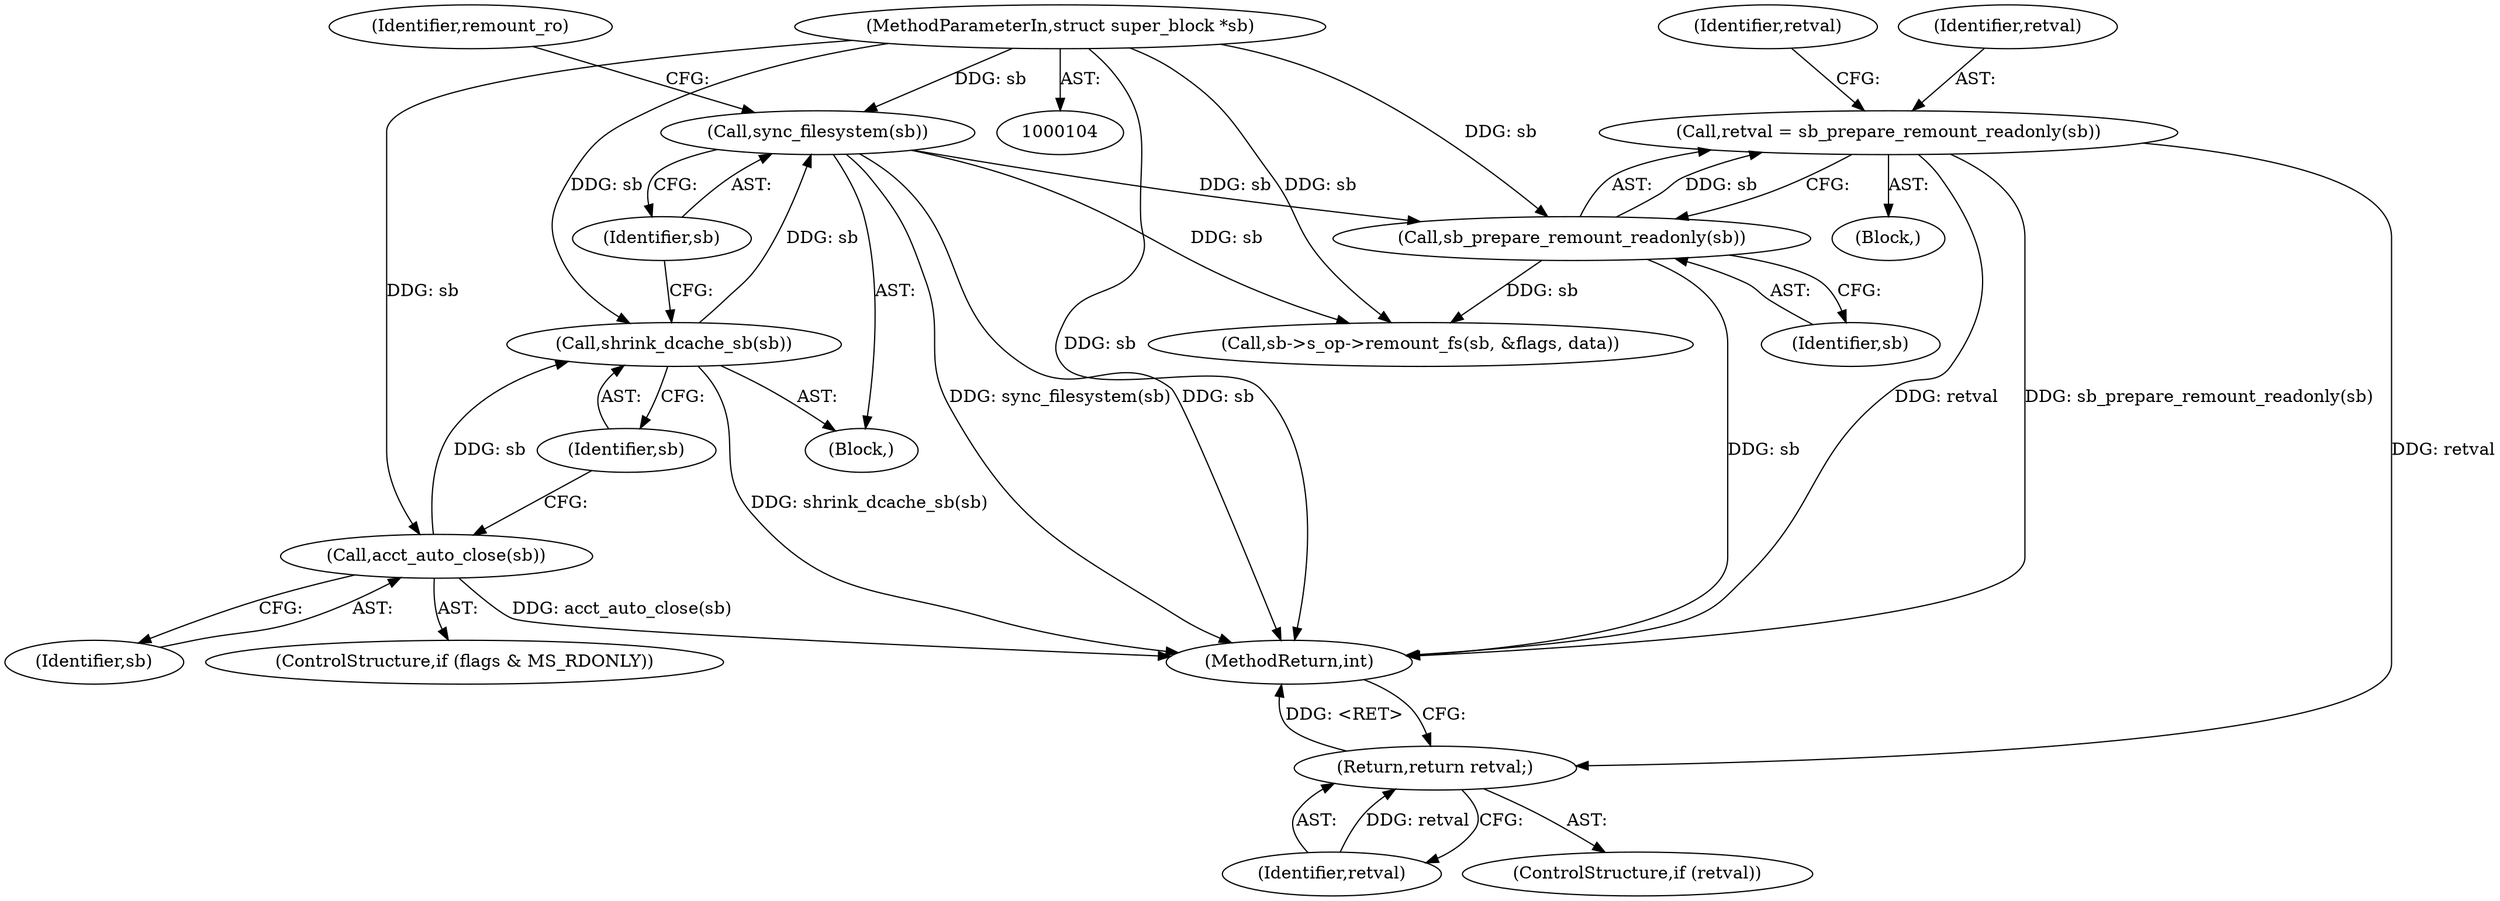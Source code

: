 digraph "0_linux_eee5cc2702929fd41cce28058dc6d6717f723f87_12@API" {
"1000172" [label="(Call,retval = sb_prepare_remount_readonly(sb))"];
"1000174" [label="(Call,sb_prepare_remount_readonly(sb))"];
"1000144" [label="(Call,sync_filesystem(sb))"];
"1000142" [label="(Call,shrink_dcache_sb(sb))"];
"1000140" [label="(Call,acct_auto_close(sb))"];
"1000105" [label="(MethodParameterIn,struct super_block *sb)"];
"1000178" [label="(Return,return retval;)"];
"1000177" [label="(Identifier,retval)"];
"1000142" [label="(Call,shrink_dcache_sb(sb))"];
"1000178" [label="(Return,return retval;)"];
"1000174" [label="(Call,sb_prepare_remount_readonly(sb))"];
"1000147" [label="(Identifier,remount_ro)"];
"1000189" [label="(Call,sb->s_op->remount_fs(sb, &flags, data))"];
"1000172" [label="(Call,retval = sb_prepare_remount_readonly(sb))"];
"1000175" [label="(Identifier,sb)"];
"1000179" [label="(Identifier,retval)"];
"1000109" [label="(Block,)"];
"1000141" [label="(Identifier,sb)"];
"1000176" [label="(ControlStructure,if (retval))"];
"1000140" [label="(Call,acct_auto_close(sb))"];
"1000145" [label="(Identifier,sb)"];
"1000105" [label="(MethodParameterIn,struct super_block *sb)"];
"1000249" [label="(MethodReturn,int)"];
"1000136" [label="(ControlStructure,if (flags & MS_RDONLY))"];
"1000143" [label="(Identifier,sb)"];
"1000144" [label="(Call,sync_filesystem(sb))"];
"1000173" [label="(Identifier,retval)"];
"1000171" [label="(Block,)"];
"1000172" -> "1000171"  [label="AST: "];
"1000172" -> "1000174"  [label="CFG: "];
"1000173" -> "1000172"  [label="AST: "];
"1000174" -> "1000172"  [label="AST: "];
"1000177" -> "1000172"  [label="CFG: "];
"1000172" -> "1000249"  [label="DDG: retval"];
"1000172" -> "1000249"  [label="DDG: sb_prepare_remount_readonly(sb)"];
"1000174" -> "1000172"  [label="DDG: sb"];
"1000172" -> "1000178"  [label="DDG: retval"];
"1000174" -> "1000175"  [label="CFG: "];
"1000175" -> "1000174"  [label="AST: "];
"1000174" -> "1000249"  [label="DDG: sb"];
"1000144" -> "1000174"  [label="DDG: sb"];
"1000105" -> "1000174"  [label="DDG: sb"];
"1000174" -> "1000189"  [label="DDG: sb"];
"1000144" -> "1000109"  [label="AST: "];
"1000144" -> "1000145"  [label="CFG: "];
"1000145" -> "1000144"  [label="AST: "];
"1000147" -> "1000144"  [label="CFG: "];
"1000144" -> "1000249"  [label="DDG: sync_filesystem(sb)"];
"1000144" -> "1000249"  [label="DDG: sb"];
"1000142" -> "1000144"  [label="DDG: sb"];
"1000105" -> "1000144"  [label="DDG: sb"];
"1000144" -> "1000189"  [label="DDG: sb"];
"1000142" -> "1000109"  [label="AST: "];
"1000142" -> "1000143"  [label="CFG: "];
"1000143" -> "1000142"  [label="AST: "];
"1000145" -> "1000142"  [label="CFG: "];
"1000142" -> "1000249"  [label="DDG: shrink_dcache_sb(sb)"];
"1000140" -> "1000142"  [label="DDG: sb"];
"1000105" -> "1000142"  [label="DDG: sb"];
"1000140" -> "1000136"  [label="AST: "];
"1000140" -> "1000141"  [label="CFG: "];
"1000141" -> "1000140"  [label="AST: "];
"1000143" -> "1000140"  [label="CFG: "];
"1000140" -> "1000249"  [label="DDG: acct_auto_close(sb)"];
"1000105" -> "1000140"  [label="DDG: sb"];
"1000105" -> "1000104"  [label="AST: "];
"1000105" -> "1000249"  [label="DDG: sb"];
"1000105" -> "1000189"  [label="DDG: sb"];
"1000178" -> "1000176"  [label="AST: "];
"1000178" -> "1000179"  [label="CFG: "];
"1000179" -> "1000178"  [label="AST: "];
"1000249" -> "1000178"  [label="CFG: "];
"1000178" -> "1000249"  [label="DDG: <RET>"];
"1000179" -> "1000178"  [label="DDG: retval"];
}
